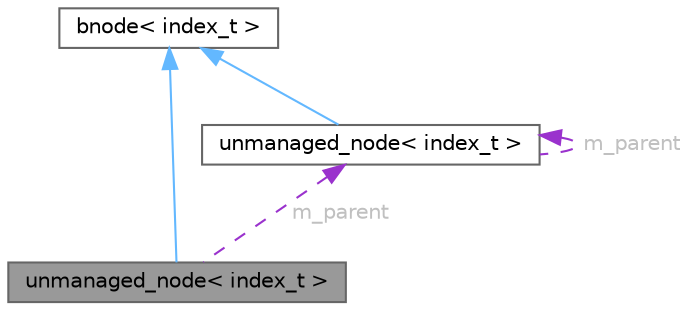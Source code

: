 digraph "unmanaged_node&lt; index_t &gt;"
{
 // LATEX_PDF_SIZE
  bgcolor="transparent";
  edge [fontname=Helvetica,fontsize=10,labelfontname=Helvetica,labelfontsize=10];
  node [fontname=Helvetica,fontsize=10,shape=box,height=0.2,width=0.4];
  Node1 [id="Node000001",label="unmanaged_node\< index_t \>",height=0.2,width=0.4,color="gray40", fillcolor="grey60", style="filled", fontcolor="black",tooltip="A hierarchical node in a pathfinding context, requires manual memory management."];
  Node2 -> Node1 [id="edge1_Node000001_Node000002",dir="back",color="steelblue1",style="solid",tooltip=" "];
  Node2 [id="Node000002",label="bnode\< index_t \>",height=0.2,width=0.4,color="gray40", fillcolor="white", style="filled",URL="$da/d98/structchdr_1_1solvers_1_1bnode.html",tooltip="Base class for pathfinding nodes."];
  Node3 -> Node1 [id="edge2_Node000001_Node000003",dir="back",color="darkorchid3",style="dashed",tooltip=" ",label=" m_parent",fontcolor="grey" ];
  Node3 [id="Node000003",label="unmanaged_node\< index_t \>",height=0.2,width=0.4,color="gray40", fillcolor="white", style="filled",URL="$d6/d3c/structchdr_1_1solvers_1_1unmanaged__node.html",tooltip="A hierarchical node in a pathfinding context, requires manual memory management."];
  Node2 -> Node3 [id="edge3_Node000003_Node000002",dir="back",color="steelblue1",style="solid",tooltip=" "];
  Node3 -> Node3 [id="edge4_Node000003_Node000003",dir="back",color="darkorchid3",style="dashed",tooltip=" ",label=" m_parent",fontcolor="grey" ];
}

